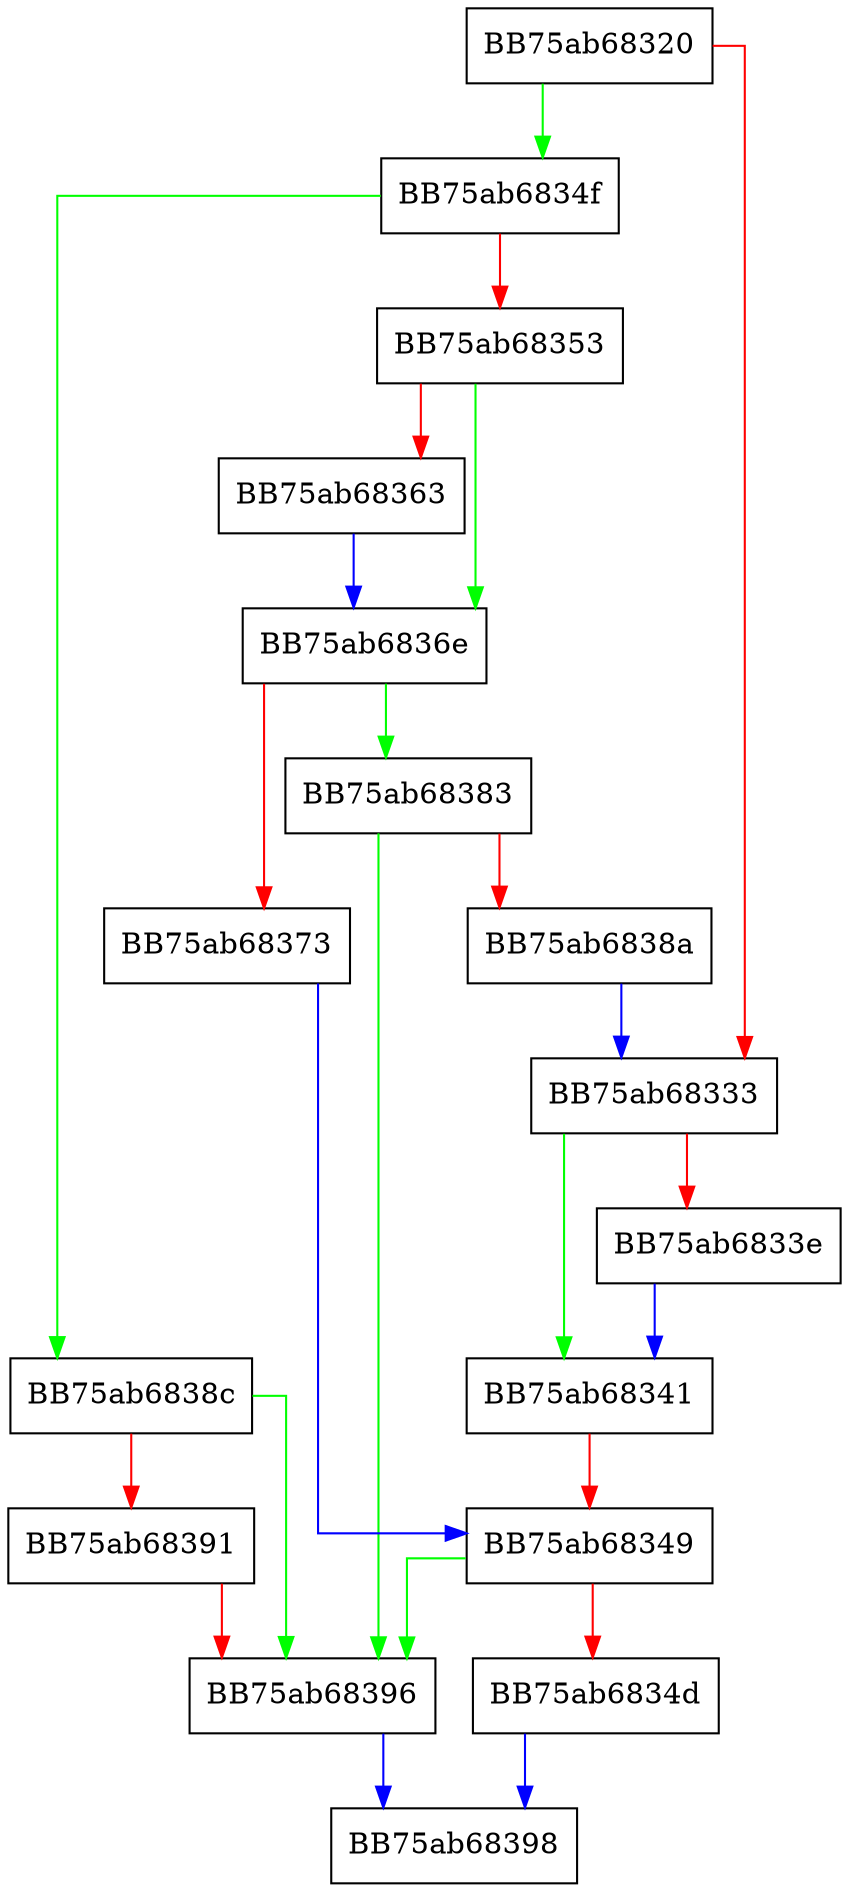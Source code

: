 digraph Prepare {
  node [shape="box"];
  graph [splines=ortho];
  BB75ab68320 -> BB75ab6834f [color="green"];
  BB75ab68320 -> BB75ab68333 [color="red"];
  BB75ab68333 -> BB75ab68341 [color="green"];
  BB75ab68333 -> BB75ab6833e [color="red"];
  BB75ab6833e -> BB75ab68341 [color="blue"];
  BB75ab68341 -> BB75ab68349 [color="red"];
  BB75ab68349 -> BB75ab68396 [color="green"];
  BB75ab68349 -> BB75ab6834d [color="red"];
  BB75ab6834d -> BB75ab68398 [color="blue"];
  BB75ab6834f -> BB75ab6838c [color="green"];
  BB75ab6834f -> BB75ab68353 [color="red"];
  BB75ab68353 -> BB75ab6836e [color="green"];
  BB75ab68353 -> BB75ab68363 [color="red"];
  BB75ab68363 -> BB75ab6836e [color="blue"];
  BB75ab6836e -> BB75ab68383 [color="green"];
  BB75ab6836e -> BB75ab68373 [color="red"];
  BB75ab68373 -> BB75ab68349 [color="blue"];
  BB75ab68383 -> BB75ab68396 [color="green"];
  BB75ab68383 -> BB75ab6838a [color="red"];
  BB75ab6838a -> BB75ab68333 [color="blue"];
  BB75ab6838c -> BB75ab68396 [color="green"];
  BB75ab6838c -> BB75ab68391 [color="red"];
  BB75ab68391 -> BB75ab68396 [color="red"];
  BB75ab68396 -> BB75ab68398 [color="blue"];
}